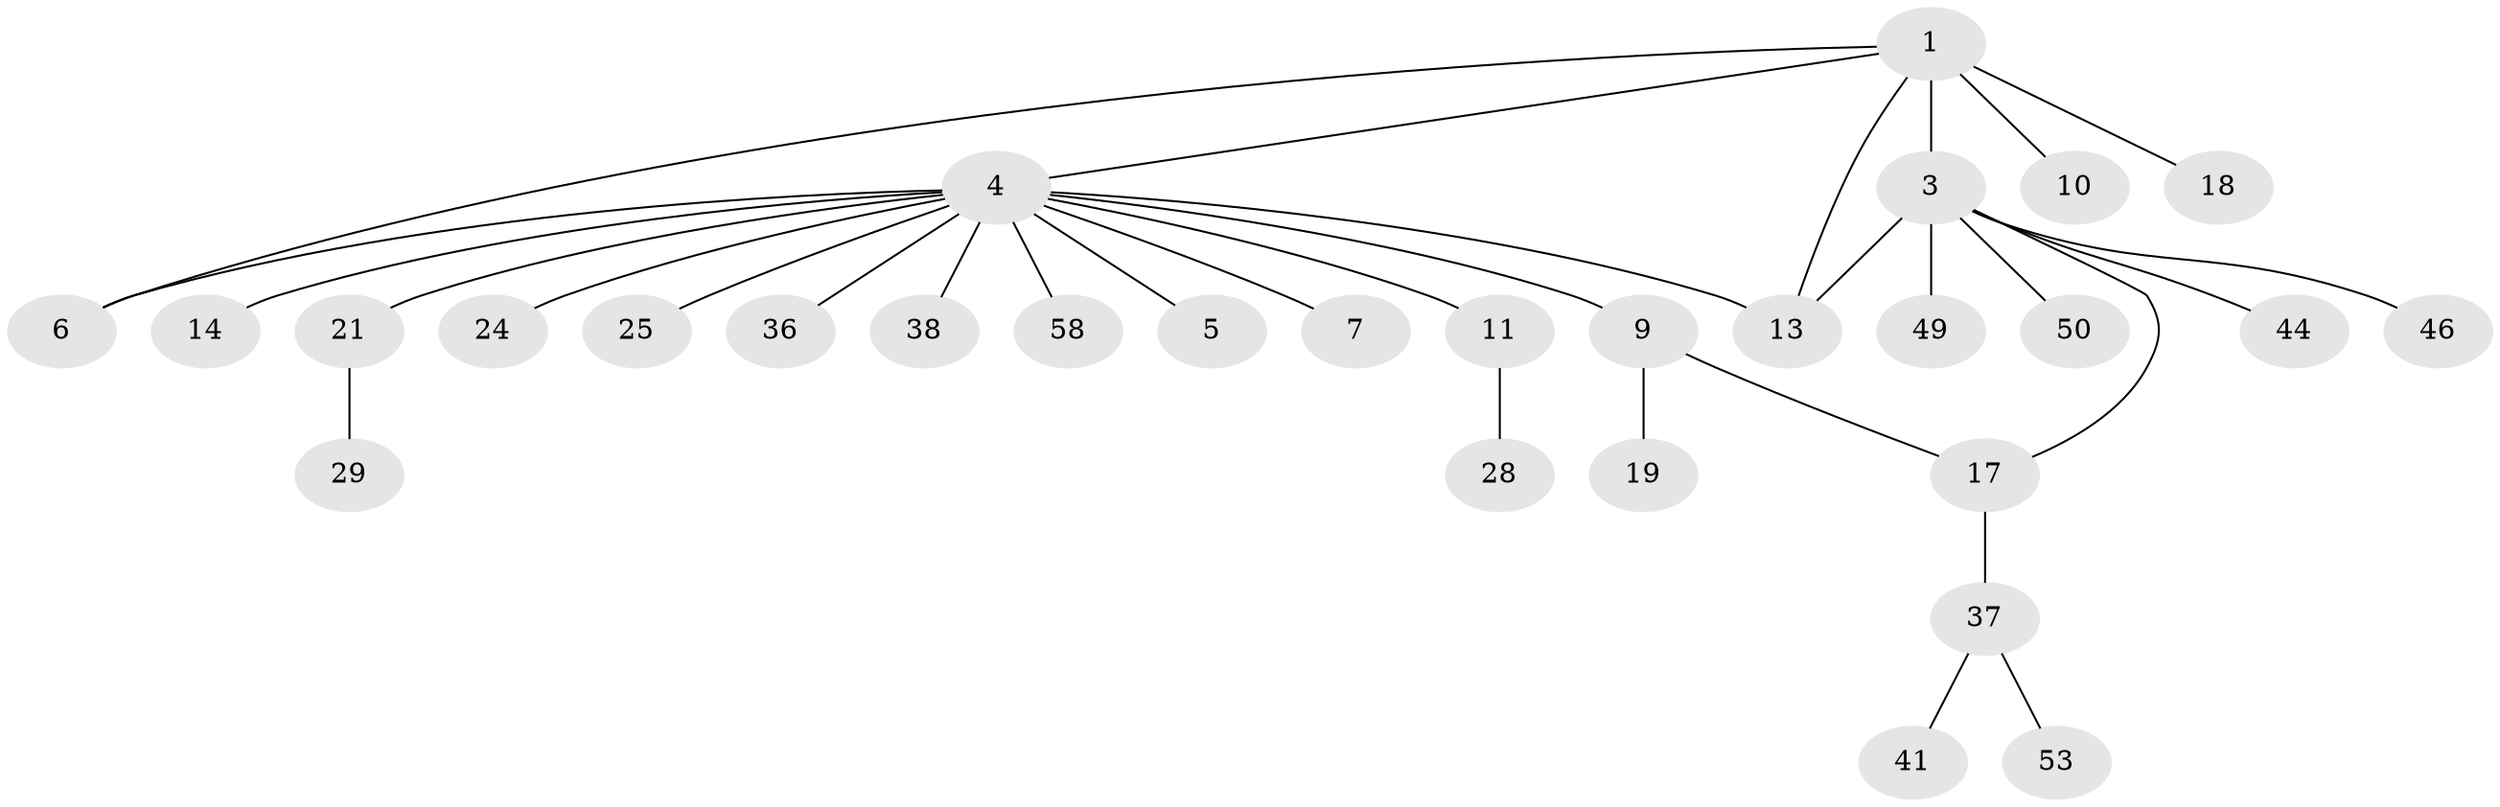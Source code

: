 // original degree distribution, {4: 0.05172413793103448, 7: 0.017241379310344827, 17: 0.017241379310344827, 3: 0.1724137931034483, 1: 0.5344827586206896, 2: 0.1896551724137931, 5: 0.017241379310344827}
// Generated by graph-tools (version 1.1) at 2025/14/03/09/25 04:14:29]
// undirected, 29 vertices, 32 edges
graph export_dot {
graph [start="1"]
  node [color=gray90,style=filled];
  1 [super="+2+20"];
  3 [super="+40+39"];
  4 [super="+33+22+31+34+27+8"];
  5 [super="+32+35"];
  6 [super="+30+45+47"];
  7;
  9 [super="+15+26+16"];
  10 [super="+12"];
  11 [super="+42"];
  13;
  14;
  17;
  18;
  19 [super="+52+51"];
  21 [super="+23"];
  24;
  25;
  28;
  29 [super="+56"];
  36 [super="+57+43"];
  37;
  38;
  41;
  44;
  46;
  49;
  50;
  53;
  58;
  1 -- 4;
  1 -- 10;
  1 -- 18;
  1 -- 3 [weight=2];
  1 -- 6;
  1 -- 13;
  3 -- 13;
  3 -- 17;
  3 -- 44;
  3 -- 46;
  3 -- 49;
  3 -- 50;
  4 -- 5;
  4 -- 7;
  4 -- 11;
  4 -- 13;
  4 -- 14;
  4 -- 21;
  4 -- 24;
  4 -- 25;
  4 -- 38;
  4 -- 58;
  4 -- 36;
  4 -- 6;
  4 -- 9;
  9 -- 17;
  9 -- 19;
  11 -- 28;
  17 -- 37;
  21 -- 29;
  37 -- 41;
  37 -- 53;
}

